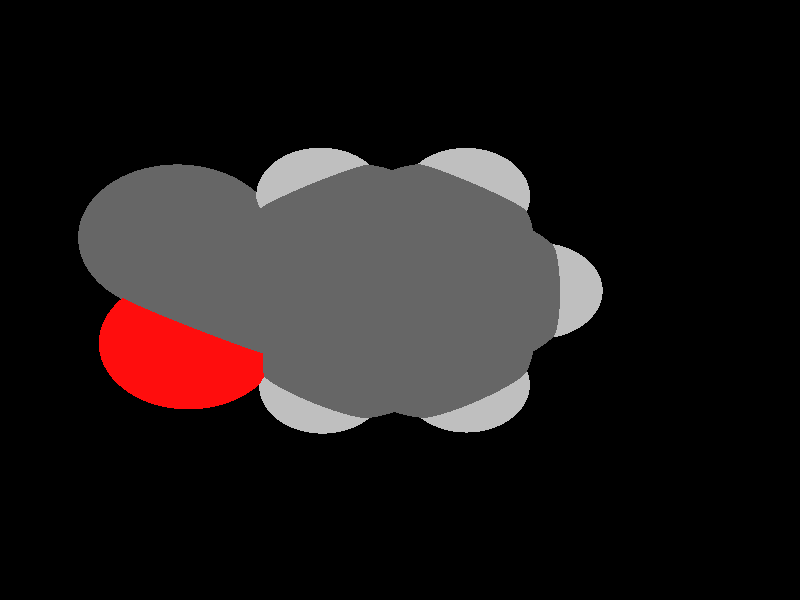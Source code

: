 global_settings {
	ambient_light rgb <0.200000002980232, 0.200000002980232, 0.200000002980232>
	max_trace_level 15
}

background { color rgb <0,0,0> }

camera {
	perspective
	location <1.11065613686234, 0.531297484348474, -18.8808440815227>
	angle 40
	up <0.996721793207731, 0.0433696801856008, 0.0682988856817126>
	right <-0.0463518242069361, 0.998012105135483, 0.0427006603664639> * 1
	direction <-0.0663112006938061, -0.0457264567142645, 0.996750678865535> }

light_source {
	<31.3240113600954, 37.6824470786435, -39.418392148851>
	color rgb <1, 1, 1>
	fade_distance 86.1810534464282
	fade_power 0
	spotlight
	area_light <20, 0, 0>, <0, 0, 20>, 20, 20
	circular
	orient
	point_at <-31.3240113600954, -37.6824470786435, 39.418392148851>
}

light_source {
	<30.2336537908518, -34.0809072624765, 22.0633851387502>
	color rgb <0.300000011920929, 0.300000011920929, 0.300000011920929> shadowless
	fade_distance 86.1810534464282
	fade_power 0
	parallel
	point_at <-30.2336537908518, 34.0809072624765, -22.0633851387502>
}

#default {
	finish {ambient 0.5 diffuse 1 specular 0.2 roughness .01 metallic 1}
}

union {
cylinder {
	<0.163552722825009, -1.74519710568744, -0.0906504159705861>, 	<-0.45430442391037, -1.41452849277529, -0.0811808497022381>, 0.075
	pigment { rgbt <0.400000005960464, 0.400000005960464, 0.400000005960464, 0> }
}
cylinder {
	<0.0573690115307968, -1.94331939826016, -0.100528504931282>, 	<-0.560488135204582, -1.61265078534802, -0.0910589386629336>, 0.075
	pigment { rgbt <0.400000005960464, 0.400000005960464, 0.400000005960464, 0> }
}
cylinder {
	<-0.45430442391037, -1.41452849277529, -0.0811808497022381>, 	<-1.07216157064575, -1.08385987986314, -0.0717112834338901>, 0.075
	pigment { rgbt <0.400000005960464, 0.400000005960464, 0.400000005960464, 0> }
}
cylinder {
	<-0.560488135204582, -1.61265078534802, -0.0910589386629336>, 	<-1.17834528193996, -1.28198217243587, -0.0815893723945857>, 0.075
	pigment { rgbt <0.400000005960464, 0.400000005960464, 0.400000005960464, 0> }
}
cylinder {
	<0.110460867177903, -1.8442582519738, -0.0955894604509338>, 	<0.70109254564763, -1.46853632947811, -0.0783383861165634>, 0.075
	pigment { rgbt <0.400000005960464, 0.400000005960464, 0.400000005960464, 0> }
}
cylinder {
	<0.70109254564763, -1.46853632947811, -0.0783383861165634>, 	<1.29172422411736, -1.09281440698242, -0.061087311782193>, 0.075
	pigment { rgbt <0.400000005960464, 0.400000005960464, 0.400000005960464, 0> }
}
cylinder {
	<-1.12525342629286, -1.18292102614951, -0.0766503279142379>, 	<-1.15247706122252, -0.486080692908559, -0.0461931764174989>, 0.075
	pigment { rgbt <0.400000005960464, 0.400000005960464, 0.400000005960464, 0> }
}
cylinder {
	<-1.15247706122252, -0.486080692908559, -0.0461931764174989>, 	<-1.17970069615219, 0.210759640332387, -0.0157360249207599>, 0.075
	pigment { rgbt <0.400000005960464, 0.400000005960464, 0.400000005960464, 0> }
}
cylinder {
	<-1.12525342629286, -1.18292102614951, -0.0766503279142379>, 	<-1.69251221320373, -1.5311075196357, -0.0954122841290946>, 0.075
	pigment { rgbt <0.400000005960464, 0.400000005960464, 0.400000005960464, 0> }
}
cylinder {
	<-1.69251221320373, -1.5311075196357, -0.0954122841290946>, 	<-2.05275441102328, -1.75222611763505, -0.10732721343154>, 0.075
	pigment { rgbt <0.75, 0.75, 0.75, 0> }
}
cylinder {
	<-1.11976612150747, 0.115592618037694, -0.0184442770725862>, 	<-0.530198204280681, 0.486341148731236, 0.000929346202966038>, 0.075
	pigment { rgbt <0.400000005960464, 0.400000005960464, 0.400000005960464, 0> }
}
cylinder {
	<-1.23963527079691, 0.305926662627079, -0.0130277727689336>, 	<-0.650067353570122, 0.676675193320621, 0.00634585050661861>, 0.075
	pigment { rgbt <0.400000005960464, 0.400000005960464, 0.400000005960464, 0> }
}
cylinder {
	<-0.530198204280681, 0.486341148731236, 0.000929346202966038>, 	<0.0593697129461095, 0.857089679424777, 0.0203029694785183>, 0.075
	pigment { rgbt <0.400000005960464, 0.400000005960464, 0.400000005960464, 0> }
}
cylinder {
	<-0.650067353570122, 0.676675193320621, 0.00634585050661861>, 	<-0.0604994363433318, 1.04742372401416, 0.0257194737821708>, 0.075
	pigment { rgbt <0.400000005960464, 0.400000005960464, 0.400000005960464, 0> }
}
cylinder {
	<-1.17970069615219, 0.210759640332387, -0.0157360249207599>, 	<-1.7688062961373, 0.5193788125048, -0.00564946558937582>, 0.075
	pigment { rgbt <0.400000005960464, 0.400000005960464, 0.400000005960464, 0> }
}
cylinder {
	<-1.7688062961373, 0.5193788125048, -0.00564946558937582>, 	<-2.14268560048522, 0.715245769809513, 0.000752028109168501>, 0.075
	pigment { rgbt <0.75, 0.75, 0.75, 0> }
}
cylinder {
	<-0.000564861698611173, 0.95225670171947, 0.0230112216303446>, 	<0.616189042611078, 0.627412286930702, 0.0109165198729242>, 0.075
	pigment { rgbt <0.400000005960464, 0.400000005960464, 0.400000005960464, 0> }
}
cylinder {
	<0.616189042611078, 0.627412286930702, 0.0109165198729242>, 	<1.23294294692077, 0.302567872141934, -0.00117818188449612>, 0.075
	pigment { rgbt <0.400000005960464, 0.400000005960464, 0.400000005960464, 0> }
}
cylinder {
	<-0.000564861698611173, 0.95225670171947, 0.0230112216303446>, 	<-0.0267221805834136, 1.61633065519445, 0.0516033613614606>, 0.075
	pigment { rgbt <0.400000005960464, 0.400000005960464, 0.400000005960464, 0> }
}
cylinder {
	<-0.0267221805834136, 1.61633065519445, 0.0516033613614606>, 	<-0.0433241877466636, 2.03781729841938, 0.0697507453008914>, 0.075
	pigment { rgbt <0.75, 0.75, 0.75, 0> }
}
cylinder {
	<1.12056107156115, 0.297930267229409, -0.00342689514570949>, 	<1.14995171015945, -0.399760872332769, -0.0333814600945579>, 0.075
	pigment { rgbt <0.400000005960464, 0.400000005960464, 0.400000005960464, 0> }
}
cylinder {
	<1.34532482228038, 0.307205477054459, 0.00107053137671724>, 	<1.37471546087868, -0.390485662507719, -0.0288840335721312>, 0.075
	pigment { rgbt <0.400000005960464, 0.400000005960464, 0.400000005960464, 0> }
}
cylinder {
	<1.14995171015945, -0.399760872332769, -0.0333814600945579>, 	<1.17934234875774, -1.09745201189495, -0.0633360250434063>, 0.075
	pigment { rgbt <0.400000005960464, 0.400000005960464, 0.400000005960464, 0> }
}
cylinder {
	<1.37471546087868, -0.390485662507719, -0.0288840335721312>, 	<1.40410609947697, -1.0881768020699, -0.0588385985209796>, 0.075
	pigment { rgbt <0.400000005960464, 0.400000005960464, 0.400000005960464, 0> }
}
cylinder {
	<1.23294294692077, 0.302567872141934, -0.00117818188449612>, 	<1.79464522498095, 0.658706343929159, 0.0147589576056519>, 0.075
	pigment { rgbt <0.400000005960464, 0.400000005960464, 0.400000005960464, 0> }
}
cylinder {
	<1.79464522498095, 0.658706343929159, 0.0147589576056519>, 	<2.15118040795795, 0.88476185440762, 0.0248749054417067>, 0.075
	pigment { rgbt <0.75, 0.75, 0.75, 0> }
}
cylinder {
	<1.29172422411736, -1.09281440698242, -0.061087311782193>, 	<1.88959457051513, -1.38219581645578, -0.0763696462562492>, 0.075
	pigment { rgbt <0.400000005960464, 0.400000005960464, 0.400000005960464, 0> }
}
cylinder {
	<1.88959457051513, -1.38219581645578, -0.0763696462562492>, 	<2.26879689993702, -1.5657374575906, -0.0860625451706754>, 0.075
	pigment { rgbt <0.75, 0.75, 0.75, 0> }
}
cylinder {
	<0.110460867177903, -1.8442582519738, -0.0955894604509338>, 	<0.113964493625329, -2.59009902008134, -0.125956698628374>, 0.075
	pigment { rgbt <0.400000005960464, 0.400000005960464, 0.400000005960464, 0> }
}
cylinder {
	<0.113964493625329, -2.59009902008134, -0.125956698628374>, 	<0.117468120072754, -3.33593978818889, -0.156323936805813>, 0.075
	pigment { rgbt <0.400000005960464, 0.400000005960464, 0.400000005960464, 0> }
}
cylinder {
	<0.117468120072754, -3.33593978818889, -0.156323936805813>, 	<0.771477012759482, -3.70118931391051, -0.0780757336563106>, 0.075
	pigment { rgbt <0.400000005960464, 0.400000005960464, 0.400000005960464, 0> }
}
cylinder {
	<0.771477012759482, -3.70118931391051, -0.0780757336563106>, 	<1.42548590544621, -4.06643883963214, 0.000172469493192115>, 0.075
	pigment { rgbt <0.400000005960464, 0.400000005960464, 0.400000005960464, 0> }
}
cylinder {
	<0.0604992582227276, -3.23897194358764, -0.153489171753546>, 	<-0.488095065465708, -3.55851245138029, -0.247902616797786>, 0.075
	pigment { rgbt <0.400000005960464, 0.400000005960464, 0.400000005960464, 0> }
}
cylinder {
	<0.174436981922781, -3.43290763279013, -0.15915870185808>, 	<-0.374157341765655, -3.75244814058277, -0.253572146902319>, 0.075
	pigment { rgbt <0.400000005960464, 0.400000005960464, 0.400000005960464, 0> }
}
cylinder {
	<-0.488095065465708, -3.55851245138029, -0.247902616797786>, 	<-0.990535401012902, -3.85116958074468, -0.334372930032625>, 0.075
	pigment { rgbt <1, 0.0500000007450581, 0.0500000007450581, 0> }
}
cylinder {
	<-0.374157341765655, -3.75244814058277, -0.253572146902319>, 	<-0.876597677312849, -4.04510526994717, -0.340042460137159>, 0.075
	pigment { rgbt <1, 0.0500000007450581, 0.0500000007450581, 0> }
}
sphere {
	<0.110460867177903, -1.8442582519738, -0.0955894604509338>, 0.4104
	pigment { rgbt <0.400000005960464, 0.400000005960464, 0.400000005960464,0> }
}
sphere {
	<-1.12525342629286, -1.18292102614951, -0.0766503279142379>, 0.4104
	pigment { rgbt <0.400000005960464, 0.400000005960464, 0.400000005960464,0> }
}
sphere {
	<-1.17970069615219, 0.210759640332387, -0.0157360249207599>, 0.4104
	pigment { rgbt <0.400000005960464, 0.400000005960464, 0.400000005960464,0> }
}
sphere {
	<-0.000564861698611173, 0.95225670171947, 0.0230112216303446>, 0.4104
	pigment { rgbt <0.400000005960464, 0.400000005960464, 0.400000005960464,0> }
}
sphere {
	<1.23294294692077, 0.302567872141934, -0.00117818188449612>, 0.4104
	pigment { rgbt <0.400000005960464, 0.400000005960464, 0.400000005960464,0> }
}
sphere {
	<1.29172422411736, -1.09281440698242, -0.061087311782193>, 0.4104
	pigment { rgbt <0.400000005960464, 0.400000005960464, 0.400000005960464,0> }
}
sphere {
	<-2.05275441102328, -1.75222611763505, -0.10732721343154>, 0.1674
	pigment { rgbt <0.75, 0.75, 0.75,0> }
}
sphere {
	<-2.14268560048522, 0.715245769809513, 0.000752028109168501>, 0.1674
	pigment { rgbt <0.75, 0.75, 0.75,0> }
}
sphere {
	<-0.0433241877466636, 2.03781729841938, 0.0697507453008914>, 0.1674
	pigment { rgbt <0.75, 0.75, 0.75,0> }
}
sphere {
	<2.15118040795795, 0.88476185440762, 0.0248749054417067>, 0.1674
	pigment { rgbt <0.75, 0.75, 0.75,0> }
}
sphere {
	<2.26879689993702, -1.5657374575906, -0.0860625451706754>, 0.1674
	pigment { rgbt <0.75, 0.75, 0.75,0> }
}
sphere {
	<0.117468120072754, -3.33593978818889, -0.156323936805813>, 0.4104
	pigment { rgbt <0.400000005960464, 0.400000005960464, 0.400000005960464,0> }
}
sphere {
	<1.42548590544621, -4.06643883963214, 0.000172469493192115>, 0.4104
	pigment { rgbt <0.400000005960464, 0.400000005960464, 0.400000005960464,0> }
}
sphere {
	<-0.933566539162876, -3.94813742534592, -0.337207695084892>, 0.3564
	pigment { rgbt <1, 0.0500000007450581, 0.0500000007450581,0> }
}
}
merge {
}
union {
}
merge {
sphere {
	<0.110460867177903, -1.8442582519738, -0.0955894604509338>, 1.69983
	pigment { rgbt <0, 0, 0,0> }
}
sphere {
	<-1.12525342629286, -1.18292102614951, -0.0766503279142379>, 1.69983
	pigment { rgbt <0, 0, 0,0> }
}
sphere {
	<-1.17970069615219, 0.210759640332387, -0.0157360249207599>, 1.69983
	pigment { rgbt <0, 0, 0,0> }
}
sphere {
	<-0.000564861698611173, 0.95225670171947, 0.0230112216303446>, 1.69983
	pigment { rgbt <0, 0, 0,0> }
}
sphere {
	<1.23294294692077, 0.302567872141934, -0.00117818188449612>, 1.69983
	pigment { rgbt <0, 0, 0,0> }
}
sphere {
	<1.29172422411736, -1.09281440698242, -0.061087311782193>, 1.69983
	pigment { rgbt <0, 0, 0,0> }
}
sphere {
	<-2.05275441102328, -1.75222611763505, -0.10732721343154>, 1.09989
	pigment { rgbt <0, 0, 0,0> }
}
sphere {
	<-2.14268560048522, 0.715245769809513, 0.000752028109168501>, 1.09989
	pigment { rgbt <0, 0, 0,0> }
}
sphere {
	<-0.0433241877466636, 2.03781729841938, 0.0697507453008914>, 1.09989
	pigment { rgbt <0, 0, 0,0> }
}
sphere {
	<2.15118040795795, 0.88476185440762, 0.0248749054417067>, 1.09989
	pigment { rgbt <0, 0, 0,0> }
}
sphere {
	<2.26879689993702, -1.5657374575906, -0.0860625451706754>, 1.09989
	pigment { rgbt <0, 0, 0,0> }
}
sphere {
	<0.117468120072754, -3.33593978818889, -0.156323936805813>, 1.69983
	pigment { rgbt <0, 0, 0,0> }
}
sphere {
	<1.42548590544621, -4.06643883963214, 0.000172469493192115>, 1.69983
	pigment { rgbt <0, 0, 0,0> }
}
sphere {
	<-0.933566539162876, -3.94813742534592, -0.337207695084892>, 1.519848
	pigment { rgbt <0, 0, 0,0> }
}
sphere {
	<0.110460867177903, -1.8442582519738, -0.0955894604509338>, 1.7
	pigment { rgbt <0.400000005960464, 0.400000005960464, 0.400000005960464,0.350000023841858> }
}
sphere {
	<-1.12525342629286, -1.18292102614951, -0.0766503279142379>, 1.7
	pigment { rgbt <0.400000005960464, 0.400000005960464, 0.400000005960464,0.350000023841858> }
}
sphere {
	<-1.17970069615219, 0.210759640332387, -0.0157360249207599>, 1.7
	pigment { rgbt <0.400000005960464, 0.400000005960464, 0.400000005960464,0.350000023841858> }
}
sphere {
	<-0.000564861698611173, 0.95225670171947, 0.0230112216303446>, 1.7
	pigment { rgbt <0.400000005960464, 0.400000005960464, 0.400000005960464,0.350000023841858> }
}
sphere {
	<1.23294294692077, 0.302567872141934, -0.00117818188449612>, 1.7
	pigment { rgbt <0.400000005960464, 0.400000005960464, 0.400000005960464,0.350000023841858> }
}
sphere {
	<1.29172422411736, -1.09281440698242, -0.061087311782193>, 1.7
	pigment { rgbt <0.400000005960464, 0.400000005960464, 0.400000005960464,0.350000023841858> }
}
sphere {
	<-2.05275441102328, -1.75222611763505, -0.10732721343154>, 1.1
	pigment { rgbt <0.75, 0.75, 0.75,0.350000023841858> }
}
sphere {
	<-2.14268560048522, 0.715245769809513, 0.000752028109168501>, 1.1
	pigment { rgbt <0.75, 0.75, 0.75,0.350000023841858> }
}
sphere {
	<-0.0433241877466636, 2.03781729841938, 0.0697507453008914>, 1.1
	pigment { rgbt <0.75, 0.75, 0.75,0.350000023841858> }
}
sphere {
	<2.15118040795795, 0.88476185440762, 0.0248749054417067>, 1.1
	pigment { rgbt <0.75, 0.75, 0.75,0.350000023841858> }
}
sphere {
	<2.26879689993702, -1.5657374575906, -0.0860625451706754>, 1.1
	pigment { rgbt <0.75, 0.75, 0.75,0.350000023841858> }
}
sphere {
	<0.117468120072754, -3.33593978818889, -0.156323936805813>, 1.7
	pigment { rgbt <0.400000005960464, 0.400000005960464, 0.400000005960464,0.350000023841858> }
}
sphere {
	<1.42548590544621, -4.06643883963214, 0.000172469493192115>, 1.7
	pigment { rgbt <0.400000005960464, 0.400000005960464, 0.400000005960464,0.350000023841858> }
}
sphere {
	<-0.933566539162876, -3.94813742534592, -0.337207695084892>, 1.52
	pigment { rgbt <1, 0.0500000007450581, 0.0500000007450581,0.350000023841858> }
}
}
